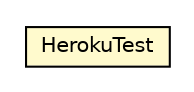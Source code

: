 #!/usr/local/bin/dot
#
# Class diagram 
# Generated by UMLGraph version R5_6-24-gf6e263 (http://www.umlgraph.org/)
#

digraph G {
	edge [fontname="Helvetica",fontsize=10,labelfontname="Helvetica",labelfontsize=10];
	node [fontname="Helvetica",fontsize=10,shape=plaintext];
	nodesep=0.25;
	ranksep=0.5;
	// net.trajano.auth.test.HerokuTest
	c14 [label=<<table title="net.trajano.auth.test.HerokuTest" border="0" cellborder="1" cellspacing="0" cellpadding="2" port="p" bgcolor="lemonChiffon" href="./HerokuTest.html">
		<tr><td><table border="0" cellspacing="0" cellpadding="1">
<tr><td align="center" balign="center"> HerokuTest </td></tr>
		</table></td></tr>
		</table>>, URL="./HerokuTest.html", fontname="Helvetica", fontcolor="black", fontsize=10.0];
}

